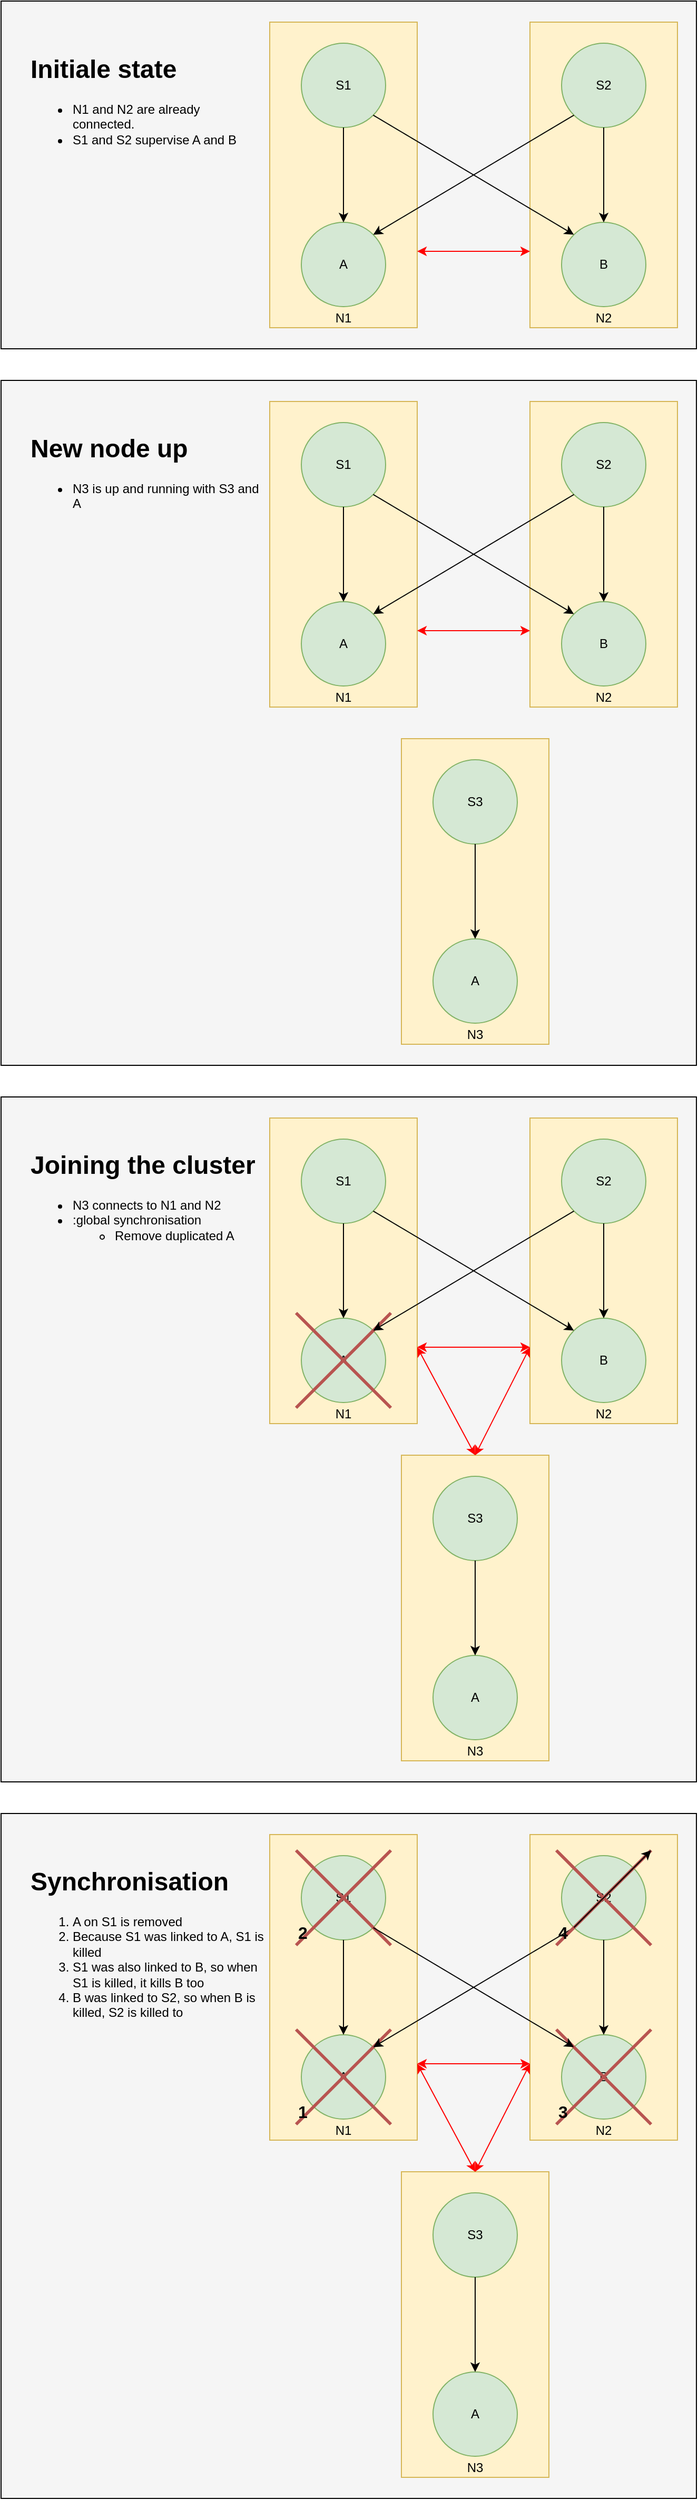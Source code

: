 <mxfile version="10.8.9" type="device"><diagram id="bKg4nq47DOigc-n0c45O" name="Page-1"><mxGraphModel dx="1158" dy="855" grid="1" gridSize="10" guides="1" tooltips="1" connect="1" arrows="1" fold="1" page="1" pageScale="1" pageWidth="827" pageHeight="1169" background="#ffffff" math="1" shadow="0"><root><mxCell id="0"/><mxCell id="1" parent="0"/><mxCell id="fIxPRRmtzJevhgn5QhM--82" value="" style="group" vertex="1" connectable="0" parent="1"><mxGeometry x="78" y="40" width="660" height="330" as="geometry"/></mxCell><mxCell id="fIxPRRmtzJevhgn5QhM--25" value="" style="rounded=0;whiteSpace=wrap;html=1;fontColor=#333333;fillColor=#f5f5f5;strokeColor=#000000;glass=0;comic=0;shadow=0;" vertex="1" parent="fIxPRRmtzJevhgn5QhM--82"><mxGeometry width="660" height="330" as="geometry"/></mxCell><mxCell id="fIxPRRmtzJevhgn5QhM--28" value="?" style="group" vertex="1" connectable="0" parent="fIxPRRmtzJevhgn5QhM--82"><mxGeometry x="502" y="20" width="140" height="290" as="geometry"/></mxCell><mxCell id="fIxPRRmtzJevhgn5QhM--1" value="&lt;font color=&quot;#000000&quot;&gt;N2&lt;/font&gt;" style="rounded=0;whiteSpace=wrap;html=1;fillColor=#fff2cc;strokeColor=#d6b656;verticalAlign=bottom;" vertex="1" parent="fIxPRRmtzJevhgn5QhM--28"><mxGeometry width="140" height="290" as="geometry"/></mxCell><mxCell id="fIxPRRmtzJevhgn5QhM--2" value="&lt;font color=&quot;#000000&quot;&gt;S2&lt;/font&gt;" style="ellipse;whiteSpace=wrap;html=1;aspect=fixed;fillColor=#d5e8d4;strokeColor=#82b366;" vertex="1" parent="fIxPRRmtzJevhgn5QhM--28"><mxGeometry x="30" y="20" width="80" height="80" as="geometry"/></mxCell><mxCell id="fIxPRRmtzJevhgn5QhM--3" value="&lt;font color=&quot;#000000&quot;&gt;B&lt;/font&gt;" style="ellipse;whiteSpace=wrap;html=1;aspect=fixed;fillColor=#d5e8d4;strokeColor=#82b366;" vertex="1" parent="fIxPRRmtzJevhgn5QhM--28"><mxGeometry x="30" y="190" width="80" height="80" as="geometry"/></mxCell><mxCell id="fIxPRRmtzJevhgn5QhM--12" value="" style="endArrow=classic;html=1;strokeColor=#000000;exitX=0.5;exitY=1;exitDx=0;exitDy=0;entryX=0.5;entryY=0;entryDx=0;entryDy=0;" edge="1" parent="fIxPRRmtzJevhgn5QhM--28" source="fIxPRRmtzJevhgn5QhM--2" target="fIxPRRmtzJevhgn5QhM--3"><mxGeometry width="50" height="50" relative="1" as="geometry"><mxPoint x="90" y="100" as="sourcePoint"/><mxPoint x="90" y="190" as="targetPoint"/></mxGeometry></mxCell><mxCell id="fIxPRRmtzJevhgn5QhM--29" value="" style="group" vertex="1" connectable="0" parent="fIxPRRmtzJevhgn5QhM--82"><mxGeometry x="255" y="20" width="140" height="290" as="geometry"/></mxCell><mxCell id="fIxPRRmtzJevhgn5QhM--4" value="&lt;font color=&quot;#000000&quot;&gt;N1&lt;/font&gt;" style="rounded=0;whiteSpace=wrap;html=1;fillColor=#fff2cc;strokeColor=#d6b656;horizontal=1;labelPosition=center;verticalLabelPosition=middle;align=center;verticalAlign=bottom;" vertex="1" parent="fIxPRRmtzJevhgn5QhM--29"><mxGeometry width="140" height="290" as="geometry"/></mxCell><mxCell id="fIxPRRmtzJevhgn5QhM--5" value="&lt;font color=&quot;#000000&quot;&gt;S1&lt;/font&gt;" style="ellipse;whiteSpace=wrap;html=1;aspect=fixed;fillColor=#d5e8d4;strokeColor=#82b366;" vertex="1" parent="fIxPRRmtzJevhgn5QhM--29"><mxGeometry x="30" y="20" width="80" height="80" as="geometry"/></mxCell><mxCell id="fIxPRRmtzJevhgn5QhM--6" value="&lt;font color=&quot;#000000&quot;&gt;A&lt;/font&gt;" style="ellipse;whiteSpace=wrap;html=1;aspect=fixed;fillColor=#d5e8d4;strokeColor=#82b366;" vertex="1" parent="fIxPRRmtzJevhgn5QhM--29"><mxGeometry x="30" y="190" width="80" height="80" as="geometry"/></mxCell><mxCell id="fIxPRRmtzJevhgn5QhM--11" value="" style="endArrow=classic;html=1;strokeColor=#000000;exitX=0.5;exitY=1;exitDx=0;exitDy=0;" edge="1" parent="fIxPRRmtzJevhgn5QhM--29" source="fIxPRRmtzJevhgn5QhM--5" target="fIxPRRmtzJevhgn5QhM--6"><mxGeometry width="50" height="50" relative="1" as="geometry"><mxPoint x="252" y="98" as="sourcePoint"/><mxPoint x="111" y="215" as="targetPoint"/></mxGeometry></mxCell><mxCell id="fIxPRRmtzJevhgn5QhM--23" value="" style="endArrow=classic;startArrow=classic;html=1;strokeColor=#FF0000;entryX=0;entryY=0.75;entryDx=0;entryDy=0;exitX=1;exitY=0.75;exitDx=0;exitDy=0;" edge="1" parent="fIxPRRmtzJevhgn5QhM--82" source="fIxPRRmtzJevhgn5QhM--4" target="fIxPRRmtzJevhgn5QhM--1"><mxGeometry width="50" height="50" relative="1" as="geometry"><mxPoint x="172" y="330" as="sourcePoint"/><mxPoint x="222" y="280" as="targetPoint"/></mxGeometry></mxCell><mxCell id="fIxPRRmtzJevhgn5QhM--7" value="" style="endArrow=classic;html=1;strokeColor=#000000;entryX=0;entryY=0;entryDx=0;entryDy=0;exitX=1;exitY=1;exitDx=0;exitDy=0;" edge="1" parent="fIxPRRmtzJevhgn5QhM--82" source="fIxPRRmtzJevhgn5QhM--5" target="fIxPRRmtzJevhgn5QhM--3"><mxGeometry width="50" height="50" relative="1" as="geometry"><mxPoint x="412" y="110" as="sourcePoint"/><mxPoint x="482" y="340" as="targetPoint"/></mxGeometry></mxCell><mxCell id="fIxPRRmtzJevhgn5QhM--10" value="" style="endArrow=classic;html=1;strokeColor=#000000;exitX=0;exitY=1;exitDx=0;exitDy=0;entryX=1;entryY=0;entryDx=0;entryDy=0;" edge="1" parent="fIxPRRmtzJevhgn5QhM--82" source="fIxPRRmtzJevhgn5QhM--2" target="fIxPRRmtzJevhgn5QhM--6"><mxGeometry width="50" height="50" relative="1" as="geometry"><mxPoint x="412.446" y="115.943" as="sourcePoint"/><mxPoint x="403" y="225" as="targetPoint"/></mxGeometry></mxCell><mxCell id="fIxPRRmtzJevhgn5QhM--30" value="&lt;h1&gt;Initiale state&lt;/h1&gt;&lt;p&gt;&lt;ul&gt;&lt;li&gt;N1 and N2 are already connected.&lt;br&gt;&lt;/li&gt;&lt;li&gt;S1 and S2 supervise A and B&lt;/li&gt;&lt;/ul&gt;&lt;/p&gt;" style="text;html=1;strokeColor=none;fillColor=none;spacing=5;spacingTop=-20;whiteSpace=wrap;overflow=hidden;rounded=0;fontColor=#000000;" vertex="1" parent="fIxPRRmtzJevhgn5QhM--82"><mxGeometry x="23" y="45" width="230" height="245" as="geometry"/></mxCell><mxCell id="fIxPRRmtzJevhgn5QhM--83" value="" style="group" vertex="1" connectable="0" parent="1"><mxGeometry x="78" y="400" width="660" height="650" as="geometry"/></mxCell><mxCell id="fIxPRRmtzJevhgn5QhM--61" value="" style="rounded=0;whiteSpace=wrap;html=1;fontColor=#333333;fillColor=#f5f5f5;strokeColor=#000000;glass=0;" vertex="1" parent="fIxPRRmtzJevhgn5QhM--83"><mxGeometry width="660" height="650" as="geometry"/></mxCell><mxCell id="fIxPRRmtzJevhgn5QhM--63" value="?" style="group" vertex="1" connectable="0" parent="fIxPRRmtzJevhgn5QhM--83"><mxGeometry x="502" y="20" width="140" height="290" as="geometry"/></mxCell><mxCell id="fIxPRRmtzJevhgn5QhM--64" value="&lt;font color=&quot;#000000&quot;&gt;N2&lt;/font&gt;" style="rounded=0;whiteSpace=wrap;html=1;fillColor=#fff2cc;strokeColor=#d6b656;verticalAlign=bottom;" vertex="1" parent="fIxPRRmtzJevhgn5QhM--63"><mxGeometry width="140" height="290" as="geometry"/></mxCell><mxCell id="fIxPRRmtzJevhgn5QhM--65" value="&lt;font color=&quot;#000000&quot;&gt;S2&lt;/font&gt;" style="ellipse;whiteSpace=wrap;html=1;aspect=fixed;fillColor=#d5e8d4;strokeColor=#82b366;" vertex="1" parent="fIxPRRmtzJevhgn5QhM--63"><mxGeometry x="30" y="20" width="80" height="80" as="geometry"/></mxCell><mxCell id="fIxPRRmtzJevhgn5QhM--66" value="&lt;font color=&quot;#000000&quot;&gt;B&lt;/font&gt;" style="ellipse;whiteSpace=wrap;html=1;aspect=fixed;fillColor=#d5e8d4;strokeColor=#82b366;" vertex="1" parent="fIxPRRmtzJevhgn5QhM--63"><mxGeometry x="30" y="190" width="80" height="80" as="geometry"/></mxCell><mxCell id="fIxPRRmtzJevhgn5QhM--67" value="" style="endArrow=classic;html=1;strokeColor=#000000;exitX=0.5;exitY=1;exitDx=0;exitDy=0;entryX=0.5;entryY=0;entryDx=0;entryDy=0;" edge="1" parent="fIxPRRmtzJevhgn5QhM--63" source="fIxPRRmtzJevhgn5QhM--65" target="fIxPRRmtzJevhgn5QhM--66"><mxGeometry width="50" height="50" relative="1" as="geometry"><mxPoint x="90" y="100" as="sourcePoint"/><mxPoint x="90" y="190" as="targetPoint"/></mxGeometry></mxCell><mxCell id="fIxPRRmtzJevhgn5QhM--68" value="" style="group" vertex="1" connectable="0" parent="fIxPRRmtzJevhgn5QhM--83"><mxGeometry x="255" y="20" width="140" height="290" as="geometry"/></mxCell><mxCell id="fIxPRRmtzJevhgn5QhM--69" value="&lt;font color=&quot;#000000&quot;&gt;N1&lt;/font&gt;" style="rounded=0;whiteSpace=wrap;html=1;fillColor=#fff2cc;strokeColor=#d6b656;horizontal=1;labelPosition=center;verticalLabelPosition=middle;align=center;verticalAlign=bottom;" vertex="1" parent="fIxPRRmtzJevhgn5QhM--68"><mxGeometry width="140" height="290" as="geometry"/></mxCell><mxCell id="fIxPRRmtzJevhgn5QhM--70" value="&lt;font color=&quot;#000000&quot;&gt;S1&lt;/font&gt;" style="ellipse;whiteSpace=wrap;html=1;aspect=fixed;fillColor=#d5e8d4;strokeColor=#82b366;" vertex="1" parent="fIxPRRmtzJevhgn5QhM--68"><mxGeometry x="30" y="20" width="80" height="80" as="geometry"/></mxCell><mxCell id="fIxPRRmtzJevhgn5QhM--71" value="&lt;font color=&quot;#000000&quot;&gt;A&lt;/font&gt;" style="ellipse;whiteSpace=wrap;html=1;aspect=fixed;fillColor=#d5e8d4;strokeColor=#82b366;" vertex="1" parent="fIxPRRmtzJevhgn5QhM--68"><mxGeometry x="30" y="190" width="80" height="80" as="geometry"/></mxCell><mxCell id="fIxPRRmtzJevhgn5QhM--72" value="" style="endArrow=classic;html=1;strokeColor=#000000;exitX=0.5;exitY=1;exitDx=0;exitDy=0;" edge="1" parent="fIxPRRmtzJevhgn5QhM--68" source="fIxPRRmtzJevhgn5QhM--70" target="fIxPRRmtzJevhgn5QhM--71"><mxGeometry width="50" height="50" relative="1" as="geometry"><mxPoint x="252" y="98" as="sourcePoint"/><mxPoint x="111" y="215" as="targetPoint"/></mxGeometry></mxCell><mxCell id="fIxPRRmtzJevhgn5QhM--62" value="" style="endArrow=classic;startArrow=classic;html=1;strokeColor=#FF0000;entryX=0;entryY=0.75;entryDx=0;entryDy=0;exitX=1;exitY=0.75;exitDx=0;exitDy=0;" edge="1" parent="fIxPRRmtzJevhgn5QhM--83" source="fIxPRRmtzJevhgn5QhM--69" target="fIxPRRmtzJevhgn5QhM--64"><mxGeometry width="50" height="50" relative="1" as="geometry"><mxPoint x="172" y="330" as="sourcePoint"/><mxPoint x="222" y="280" as="targetPoint"/></mxGeometry></mxCell><mxCell id="fIxPRRmtzJevhgn5QhM--73" value="" style="endArrow=classic;html=1;strokeColor=#000000;entryX=0;entryY=0;entryDx=0;entryDy=0;exitX=1;exitY=1;exitDx=0;exitDy=0;" edge="1" parent="fIxPRRmtzJevhgn5QhM--83" source="fIxPRRmtzJevhgn5QhM--70" target="fIxPRRmtzJevhgn5QhM--66"><mxGeometry width="50" height="50" relative="1" as="geometry"><mxPoint x="412" y="110" as="sourcePoint"/><mxPoint x="482" y="340" as="targetPoint"/></mxGeometry></mxCell><mxCell id="fIxPRRmtzJevhgn5QhM--74" value="" style="endArrow=classic;html=1;strokeColor=#000000;exitX=0;exitY=1;exitDx=0;exitDy=0;entryX=1;entryY=0;entryDx=0;entryDy=0;" edge="1" parent="fIxPRRmtzJevhgn5QhM--83" source="fIxPRRmtzJevhgn5QhM--65" target="fIxPRRmtzJevhgn5QhM--71"><mxGeometry width="50" height="50" relative="1" as="geometry"><mxPoint x="412.446" y="115.943" as="sourcePoint"/><mxPoint x="403" y="225" as="targetPoint"/></mxGeometry></mxCell><mxCell id="fIxPRRmtzJevhgn5QhM--75" value="&lt;h1&gt;New node up&lt;/h1&gt;&lt;p&gt;&lt;/p&gt;&lt;ul&gt;&lt;li&gt;N3 is up and running with S3 and A&lt;/li&gt;&lt;/ul&gt;&lt;p&gt;&lt;/p&gt;" style="text;html=1;strokeColor=none;fillColor=none;spacing=5;spacingTop=-20;whiteSpace=wrap;overflow=hidden;rounded=0;fontColor=#000000;" vertex="1" parent="fIxPRRmtzJevhgn5QhM--83"><mxGeometry x="23" y="45" width="230" height="245" as="geometry"/></mxCell><mxCell id="fIxPRRmtzJevhgn5QhM--77" value="" style="group" vertex="1" connectable="0" parent="fIxPRRmtzJevhgn5QhM--83"><mxGeometry x="380" y="340" width="140" height="290" as="geometry"/></mxCell><mxCell id="fIxPRRmtzJevhgn5QhM--78" value="&lt;font color=&quot;#000000&quot;&gt;N3&lt;/font&gt;" style="rounded=0;whiteSpace=wrap;html=1;fillColor=#fff2cc;strokeColor=#d6b656;horizontal=1;labelPosition=center;verticalLabelPosition=middle;align=center;verticalAlign=bottom;" vertex="1" parent="fIxPRRmtzJevhgn5QhM--77"><mxGeometry width="140" height="290" as="geometry"/></mxCell><mxCell id="fIxPRRmtzJevhgn5QhM--79" value="&lt;font color=&quot;#000000&quot;&gt;S3&lt;/font&gt;" style="ellipse;whiteSpace=wrap;html=1;aspect=fixed;fillColor=#d5e8d4;strokeColor=#82b366;" vertex="1" parent="fIxPRRmtzJevhgn5QhM--77"><mxGeometry x="30" y="20" width="80" height="80" as="geometry"/></mxCell><mxCell id="fIxPRRmtzJevhgn5QhM--80" value="&lt;font color=&quot;#000000&quot;&gt;A&lt;/font&gt;" style="ellipse;whiteSpace=wrap;html=1;aspect=fixed;fillColor=#d5e8d4;strokeColor=#82b366;" vertex="1" parent="fIxPRRmtzJevhgn5QhM--77"><mxGeometry x="30" y="190" width="80" height="80" as="geometry"/></mxCell><mxCell id="fIxPRRmtzJevhgn5QhM--81" value="" style="endArrow=classic;html=1;strokeColor=#000000;exitX=0.5;exitY=1;exitDx=0;exitDy=0;" edge="1" parent="fIxPRRmtzJevhgn5QhM--77" source="fIxPRRmtzJevhgn5QhM--79" target="fIxPRRmtzJevhgn5QhM--80"><mxGeometry width="50" height="50" relative="1" as="geometry"><mxPoint x="252" y="98" as="sourcePoint"/><mxPoint x="111" y="215" as="targetPoint"/></mxGeometry></mxCell><mxCell id="fIxPRRmtzJevhgn5QhM--107" value="" style="group" vertex="1" connectable="0" parent="1"><mxGeometry x="78" y="1080" width="660" height="650" as="geometry"/></mxCell><mxCell id="fIxPRRmtzJevhgn5QhM--84" value="\" style="group" vertex="1" connectable="0" parent="fIxPRRmtzJevhgn5QhM--107"><mxGeometry width="660" height="650" as="geometry"/></mxCell><mxCell id="fIxPRRmtzJevhgn5QhM--85" value="" style="rounded=0;whiteSpace=wrap;html=1;fontColor=#333333;fillColor=#f5f5f5;strokeColor=#000000;glass=0;" vertex="1" parent="fIxPRRmtzJevhgn5QhM--84"><mxGeometry width="660" height="650" as="geometry"/></mxCell><mxCell id="fIxPRRmtzJevhgn5QhM--86" value="?" style="group" vertex="1" connectable="0" parent="fIxPRRmtzJevhgn5QhM--84"><mxGeometry x="502" y="20" width="140" height="290" as="geometry"/></mxCell><mxCell id="fIxPRRmtzJevhgn5QhM--87" value="&lt;font color=&quot;#000000&quot;&gt;N2&lt;/font&gt;" style="rounded=0;whiteSpace=wrap;html=1;fillColor=#fff2cc;strokeColor=#d6b656;verticalAlign=bottom;" vertex="1" parent="fIxPRRmtzJevhgn5QhM--86"><mxGeometry width="140" height="290" as="geometry"/></mxCell><mxCell id="fIxPRRmtzJevhgn5QhM--88" value="&lt;font color=&quot;#000000&quot;&gt;S2&lt;/font&gt;" style="ellipse;whiteSpace=wrap;html=1;aspect=fixed;fillColor=#d5e8d4;strokeColor=#82b366;" vertex="1" parent="fIxPRRmtzJevhgn5QhM--86"><mxGeometry x="30" y="20" width="80" height="80" as="geometry"/></mxCell><mxCell id="fIxPRRmtzJevhgn5QhM--89" value="&lt;font color=&quot;#000000&quot;&gt;B&lt;/font&gt;" style="ellipse;whiteSpace=wrap;html=1;aspect=fixed;fillColor=#d5e8d4;strokeColor=#82b366;" vertex="1" parent="fIxPRRmtzJevhgn5QhM--86"><mxGeometry x="30" y="190" width="80" height="80" as="geometry"/></mxCell><mxCell id="fIxPRRmtzJevhgn5QhM--90" value="" style="endArrow=classic;html=1;strokeColor=#000000;exitX=0.5;exitY=1;exitDx=0;exitDy=0;entryX=0.5;entryY=0;entryDx=0;entryDy=0;" edge="1" parent="fIxPRRmtzJevhgn5QhM--86" source="fIxPRRmtzJevhgn5QhM--88" target="fIxPRRmtzJevhgn5QhM--89"><mxGeometry width="50" height="50" relative="1" as="geometry"><mxPoint x="90" y="100" as="sourcePoint"/><mxPoint x="90" y="190" as="targetPoint"/></mxGeometry></mxCell><mxCell id="fIxPRRmtzJevhgn5QhM--91" value="" style="group" vertex="1" connectable="0" parent="fIxPRRmtzJevhgn5QhM--84"><mxGeometry x="255" y="20" width="140" height="290" as="geometry"/></mxCell><mxCell id="fIxPRRmtzJevhgn5QhM--92" value="&lt;font color=&quot;#000000&quot;&gt;N1&lt;/font&gt;" style="rounded=0;whiteSpace=wrap;html=1;fillColor=#fff2cc;strokeColor=#d6b656;horizontal=1;labelPosition=center;verticalLabelPosition=middle;align=center;verticalAlign=bottom;" vertex="1" parent="fIxPRRmtzJevhgn5QhM--91"><mxGeometry width="140" height="290" as="geometry"/></mxCell><mxCell id="fIxPRRmtzJevhgn5QhM--93" value="&lt;font color=&quot;#000000&quot;&gt;S1&lt;/font&gt;" style="ellipse;whiteSpace=wrap;html=1;aspect=fixed;fillColor=#d5e8d4;strokeColor=#82b366;" vertex="1" parent="fIxPRRmtzJevhgn5QhM--91"><mxGeometry x="30" y="20" width="80" height="80" as="geometry"/></mxCell><mxCell id="fIxPRRmtzJevhgn5QhM--94" value="&lt;font color=&quot;#000000&quot;&gt;A&lt;/font&gt;" style="ellipse;whiteSpace=wrap;html=1;aspect=fixed;fillColor=#d5e8d4;strokeColor=#82b366;" vertex="1" parent="fIxPRRmtzJevhgn5QhM--91"><mxGeometry x="30" y="190" width="80" height="80" as="geometry"/></mxCell><mxCell id="fIxPRRmtzJevhgn5QhM--95" value="" style="endArrow=classic;html=1;strokeColor=#000000;exitX=0.5;exitY=1;exitDx=0;exitDy=0;" edge="1" parent="fIxPRRmtzJevhgn5QhM--91" source="fIxPRRmtzJevhgn5QhM--93" target="fIxPRRmtzJevhgn5QhM--94"><mxGeometry width="50" height="50" relative="1" as="geometry"><mxPoint x="252" y="98" as="sourcePoint"/><mxPoint x="111" y="215" as="targetPoint"/></mxGeometry></mxCell><mxCell id="fIxPRRmtzJevhgn5QhM--138" value="" style="shape=umlDestroy;whiteSpace=wrap;html=1;strokeWidth=3;rounded=0;shadow=0;glass=0;comic=0;fillColor=#f8cecc;strokeColor=#b85450;" vertex="1" parent="fIxPRRmtzJevhgn5QhM--91"><mxGeometry x="25" y="185" width="90" height="90" as="geometry"/></mxCell><mxCell id="fIxPRRmtzJevhgn5QhM--96" value="" style="endArrow=classic;startArrow=classic;html=1;strokeColor=#FF0000;entryX=0;entryY=0.75;entryDx=0;entryDy=0;exitX=1;exitY=0.75;exitDx=0;exitDy=0;" edge="1" parent="fIxPRRmtzJevhgn5QhM--84" source="fIxPRRmtzJevhgn5QhM--92" target="fIxPRRmtzJevhgn5QhM--87"><mxGeometry width="50" height="50" relative="1" as="geometry"><mxPoint x="172" y="330" as="sourcePoint"/><mxPoint x="222" y="280" as="targetPoint"/></mxGeometry></mxCell><mxCell id="fIxPRRmtzJevhgn5QhM--97" value="" style="endArrow=classic;html=1;strokeColor=#000000;entryX=0;entryY=0;entryDx=0;entryDy=0;exitX=1;exitY=1;exitDx=0;exitDy=0;" edge="1" parent="fIxPRRmtzJevhgn5QhM--84" source="fIxPRRmtzJevhgn5QhM--93" target="fIxPRRmtzJevhgn5QhM--89"><mxGeometry width="50" height="50" relative="1" as="geometry"><mxPoint x="412" y="110" as="sourcePoint"/><mxPoint x="482" y="340" as="targetPoint"/></mxGeometry></mxCell><mxCell id="fIxPRRmtzJevhgn5QhM--98" value="" style="endArrow=classic;html=1;strokeColor=#000000;exitX=0;exitY=1;exitDx=0;exitDy=0;entryX=1;entryY=0;entryDx=0;entryDy=0;" edge="1" parent="fIxPRRmtzJevhgn5QhM--84" source="fIxPRRmtzJevhgn5QhM--88" target="fIxPRRmtzJevhgn5QhM--94"><mxGeometry width="50" height="50" relative="1" as="geometry"><mxPoint x="412.446" y="115.943" as="sourcePoint"/><mxPoint x="403" y="225" as="targetPoint"/></mxGeometry></mxCell><mxCell id="fIxPRRmtzJevhgn5QhM--99" value="&lt;h1&gt;Joining the cluster&lt;/h1&gt;&lt;p&gt;&lt;/p&gt;&lt;ul&gt;&lt;li&gt;N3 connects to N1 and N2&lt;/li&gt;&lt;li&gt;:global synchronisation&lt;/li&gt;&lt;ul&gt;&lt;li&gt;Remove duplicated A&lt;/li&gt;&lt;/ul&gt;&lt;/ul&gt;&lt;p&gt;&lt;/p&gt;" style="text;html=1;strokeColor=none;fillColor=none;spacing=5;spacingTop=-20;whiteSpace=wrap;overflow=hidden;rounded=0;fontColor=#000000;" vertex="1" parent="fIxPRRmtzJevhgn5QhM--84"><mxGeometry x="23" y="45" width="230" height="245" as="geometry"/></mxCell><mxCell id="fIxPRRmtzJevhgn5QhM--100" value="" style="group" vertex="1" connectable="0" parent="fIxPRRmtzJevhgn5QhM--84"><mxGeometry x="380" y="340" width="140" height="290" as="geometry"/></mxCell><mxCell id="fIxPRRmtzJevhgn5QhM--101" value="&lt;font color=&quot;#000000&quot;&gt;N3&lt;/font&gt;" style="rounded=0;whiteSpace=wrap;html=1;fillColor=#fff2cc;strokeColor=#d6b656;horizontal=1;labelPosition=center;verticalLabelPosition=middle;align=center;verticalAlign=bottom;" vertex="1" parent="fIxPRRmtzJevhgn5QhM--100"><mxGeometry width="140" height="290" as="geometry"/></mxCell><mxCell id="fIxPRRmtzJevhgn5QhM--102" value="&lt;font color=&quot;#000000&quot;&gt;S3&lt;/font&gt;" style="ellipse;whiteSpace=wrap;html=1;aspect=fixed;fillColor=#d5e8d4;strokeColor=#82b366;" vertex="1" parent="fIxPRRmtzJevhgn5QhM--100"><mxGeometry x="30" y="20" width="80" height="80" as="geometry"/></mxCell><mxCell id="fIxPRRmtzJevhgn5QhM--103" value="&lt;font color=&quot;#000000&quot;&gt;A&lt;/font&gt;" style="ellipse;whiteSpace=wrap;html=1;aspect=fixed;fillColor=#d5e8d4;strokeColor=#82b366;" vertex="1" parent="fIxPRRmtzJevhgn5QhM--100"><mxGeometry x="30" y="190" width="80" height="80" as="geometry"/></mxCell><mxCell id="fIxPRRmtzJevhgn5QhM--104" value="" style="endArrow=classic;html=1;strokeColor=#000000;exitX=0.5;exitY=1;exitDx=0;exitDy=0;" edge="1" parent="fIxPRRmtzJevhgn5QhM--100" source="fIxPRRmtzJevhgn5QhM--102" target="fIxPRRmtzJevhgn5QhM--103"><mxGeometry width="50" height="50" relative="1" as="geometry"><mxPoint x="252" y="98" as="sourcePoint"/><mxPoint x="111" y="215" as="targetPoint"/></mxGeometry></mxCell><mxCell id="fIxPRRmtzJevhgn5QhM--105" value="" style="endArrow=classic;startArrow=classic;html=1;strokeColor=#FF0000;entryX=0;entryY=0.75;entryDx=0;entryDy=0;exitX=0.5;exitY=0;exitDx=0;exitDy=0;" edge="1" parent="fIxPRRmtzJevhgn5QhM--84" source="fIxPRRmtzJevhgn5QhM--101" target="fIxPRRmtzJevhgn5QhM--87"><mxGeometry width="50" height="50" relative="1" as="geometry"><mxPoint x="405" y="248" as="sourcePoint"/><mxPoint x="512" y="248" as="targetPoint"/></mxGeometry></mxCell><mxCell id="fIxPRRmtzJevhgn5QhM--106" value="" style="endArrow=classic;startArrow=classic;html=1;strokeColor=#FF0000;entryX=1;entryY=0.75;entryDx=0;entryDy=0;exitX=0.5;exitY=0;exitDx=0;exitDy=0;" edge="1" parent="fIxPRRmtzJevhgn5QhM--84" source="fIxPRRmtzJevhgn5QhM--101" target="fIxPRRmtzJevhgn5QhM--92"><mxGeometry width="50" height="50" relative="1" as="geometry"><mxPoint x="460" y="350" as="sourcePoint"/><mxPoint x="512" y="248" as="targetPoint"/></mxGeometry></mxCell><mxCell id="fIxPRRmtzJevhgn5QhM--108" value="" style="group" vertex="1" connectable="0" parent="1"><mxGeometry x="78" y="1760" width="660" height="650" as="geometry"/></mxCell><mxCell id="fIxPRRmtzJevhgn5QhM--109" value="\" style="group" vertex="1" connectable="0" parent="fIxPRRmtzJevhgn5QhM--108"><mxGeometry width="660" height="650" as="geometry"/></mxCell><mxCell id="fIxPRRmtzJevhgn5QhM--110" value="" style="rounded=0;whiteSpace=wrap;html=1;fontColor=#333333;fillColor=#f5f5f5;strokeColor=#000000;glass=0;" vertex="1" parent="fIxPRRmtzJevhgn5QhM--109"><mxGeometry width="660" height="650" as="geometry"/></mxCell><mxCell id="fIxPRRmtzJevhgn5QhM--111" value="?" style="group" vertex="1" connectable="0" parent="fIxPRRmtzJevhgn5QhM--109"><mxGeometry x="502" y="20" width="140" height="290" as="geometry"/></mxCell><mxCell id="fIxPRRmtzJevhgn5QhM--112" value="&lt;font color=&quot;#000000&quot;&gt;N2&lt;/font&gt;" style="rounded=0;whiteSpace=wrap;html=1;fillColor=#fff2cc;strokeColor=#d6b656;verticalAlign=bottom;" vertex="1" parent="fIxPRRmtzJevhgn5QhM--111"><mxGeometry width="140" height="290" as="geometry"/></mxCell><mxCell id="fIxPRRmtzJevhgn5QhM--113" value="&lt;font color=&quot;#000000&quot;&gt;S2&lt;/font&gt;" style="ellipse;whiteSpace=wrap;html=1;aspect=fixed;fillColor=#d5e8d4;strokeColor=#82b366;" vertex="1" parent="fIxPRRmtzJevhgn5QhM--111"><mxGeometry x="30" y="20" width="80" height="80" as="geometry"/></mxCell><mxCell id="fIxPRRmtzJevhgn5QhM--114" value="&lt;font color=&quot;#000000&quot;&gt;B&lt;/font&gt;" style="ellipse;whiteSpace=wrap;html=1;aspect=fixed;fillColor=#d5e8d4;strokeColor=#82b366;" vertex="1" parent="fIxPRRmtzJevhgn5QhM--111"><mxGeometry x="30" y="190" width="80" height="80" as="geometry"/></mxCell><mxCell id="fIxPRRmtzJevhgn5QhM--115" value="" style="endArrow=classic;html=1;strokeColor=#000000;exitX=0.5;exitY=1;exitDx=0;exitDy=0;entryX=0.5;entryY=0;entryDx=0;entryDy=0;" edge="1" parent="fIxPRRmtzJevhgn5QhM--111" source="fIxPRRmtzJevhgn5QhM--113" target="fIxPRRmtzJevhgn5QhM--114"><mxGeometry width="50" height="50" relative="1" as="geometry"><mxPoint x="90" y="100" as="sourcePoint"/><mxPoint x="90" y="190" as="targetPoint"/></mxGeometry></mxCell><mxCell id="fIxPRRmtzJevhgn5QhM--146" value="&lt;b&gt;&lt;font color=&quot;#050505&quot; style=&quot;font-size: 16px&quot;&gt;3&lt;/font&gt;&lt;/b&gt;" style="shape=umlDestroy;whiteSpace=wrap;html=1;strokeWidth=3;rounded=0;shadow=0;glass=0;comic=0;fillColor=#f8cecc;strokeColor=#b85450;align=left;verticalAlign=bottom;" vertex="1" parent="fIxPRRmtzJevhgn5QhM--111"><mxGeometry x="25" y="185" width="90" height="90" as="geometry"/></mxCell><mxCell id="fIxPRRmtzJevhgn5QhM--116" value="" style="group" vertex="1" connectable="0" parent="fIxPRRmtzJevhgn5QhM--109"><mxGeometry x="255" y="20" width="140" height="290" as="geometry"/></mxCell><mxCell id="fIxPRRmtzJevhgn5QhM--117" value="&lt;font color=&quot;#000000&quot;&gt;N1&lt;/font&gt;" style="rounded=0;whiteSpace=wrap;html=1;fillColor=#fff2cc;strokeColor=#d6b656;horizontal=1;labelPosition=center;verticalLabelPosition=middle;align=center;verticalAlign=bottom;" vertex="1" parent="fIxPRRmtzJevhgn5QhM--116"><mxGeometry width="140" height="290" as="geometry"/></mxCell><mxCell id="fIxPRRmtzJevhgn5QhM--118" value="&lt;font color=&quot;#000000&quot;&gt;S1&lt;/font&gt;" style="ellipse;whiteSpace=wrap;html=1;aspect=fixed;fillColor=#d5e8d4;strokeColor=#82b366;" vertex="1" parent="fIxPRRmtzJevhgn5QhM--116"><mxGeometry x="30" y="20" width="80" height="80" as="geometry"/></mxCell><mxCell id="fIxPRRmtzJevhgn5QhM--119" value="&lt;font color=&quot;#000000&quot;&gt;A&lt;/font&gt;" style="ellipse;whiteSpace=wrap;html=1;aspect=fixed;fillColor=#d5e8d4;strokeColor=#82b366;" vertex="1" parent="fIxPRRmtzJevhgn5QhM--116"><mxGeometry x="30" y="190" width="80" height="80" as="geometry"/></mxCell><mxCell id="fIxPRRmtzJevhgn5QhM--120" value="" style="endArrow=classic;html=1;strokeColor=#000000;exitX=0.5;exitY=1;exitDx=0;exitDy=0;" edge="1" parent="fIxPRRmtzJevhgn5QhM--116" source="fIxPRRmtzJevhgn5QhM--118" target="fIxPRRmtzJevhgn5QhM--119"><mxGeometry width="50" height="50" relative="1" as="geometry"><mxPoint x="252" y="98" as="sourcePoint"/><mxPoint x="111" y="215" as="targetPoint"/></mxGeometry></mxCell><mxCell id="fIxPRRmtzJevhgn5QhM--136" value="&lt;b&gt;&lt;font color=&quot;#050505&quot; style=&quot;font-size: 16px&quot;&gt;1&lt;/font&gt;&lt;/b&gt;" style="shape=umlDestroy;whiteSpace=wrap;html=1;strokeWidth=3;rounded=0;shadow=0;glass=0;comic=0;fillColor=#f8cecc;strokeColor=#b85450;align=left;verticalAlign=bottom;" vertex="1" parent="fIxPRRmtzJevhgn5QhM--116"><mxGeometry x="25" y="185" width="90" height="90" as="geometry"/></mxCell><mxCell id="fIxPRRmtzJevhgn5QhM--142" value="&lt;b&gt;&lt;font color=&quot;#050505&quot; style=&quot;font-size: 16px&quot;&gt;2&lt;/font&gt;&lt;/b&gt;" style="shape=umlDestroy;whiteSpace=wrap;html=1;strokeWidth=3;rounded=0;shadow=0;glass=0;comic=0;fillColor=#f8cecc;strokeColor=#b85450;align=left;verticalAlign=bottom;" vertex="1" parent="fIxPRRmtzJevhgn5QhM--116"><mxGeometry x="25" y="15" width="90" height="90" as="geometry"/></mxCell><mxCell id="fIxPRRmtzJevhgn5QhM--121" value="" style="endArrow=classic;startArrow=classic;html=1;strokeColor=#FF0000;entryX=0;entryY=0.75;entryDx=0;entryDy=0;exitX=1;exitY=0.75;exitDx=0;exitDy=0;" edge="1" parent="fIxPRRmtzJevhgn5QhM--109" source="fIxPRRmtzJevhgn5QhM--117" target="fIxPRRmtzJevhgn5QhM--112"><mxGeometry width="50" height="50" relative="1" as="geometry"><mxPoint x="172" y="330" as="sourcePoint"/><mxPoint x="222" y="280" as="targetPoint"/></mxGeometry></mxCell><mxCell id="fIxPRRmtzJevhgn5QhM--122" value="" style="endArrow=classic;html=1;strokeColor=#000000;entryX=0;entryY=0;entryDx=0;entryDy=0;rounded=0;exitX=1;exitY=1;exitDx=0;exitDy=0;" edge="1" parent="fIxPRRmtzJevhgn5QhM--109" source="fIxPRRmtzJevhgn5QhM--118" target="fIxPRRmtzJevhgn5QhM--114"><mxGeometry width="50" height="50" relative="1" as="geometry"><mxPoint x="412" y="110" as="sourcePoint"/><mxPoint x="482" y="340" as="targetPoint"/></mxGeometry></mxCell><mxCell id="fIxPRRmtzJevhgn5QhM--123" value="" style="endArrow=classic;html=1;strokeColor=#000000;exitX=0;exitY=1;exitDx=0;exitDy=0;entryX=1;entryY=0;entryDx=0;entryDy=0;" edge="1" parent="fIxPRRmtzJevhgn5QhM--109" source="fIxPRRmtzJevhgn5QhM--113" target="fIxPRRmtzJevhgn5QhM--119"><mxGeometry width="50" height="50" relative="1" as="geometry"><mxPoint x="412.446" y="115.943" as="sourcePoint"/><mxPoint x="403" y="225" as="targetPoint"/></mxGeometry></mxCell><mxCell id="fIxPRRmtzJevhgn5QhM--124" value="&lt;h1&gt;Synchronisation&lt;/h1&gt;&lt;p&gt;&lt;/p&gt;&lt;ol&gt;&lt;li&gt;A on S1 is removed&lt;/li&gt;&lt;li&gt;Because S1 was linked to A, S1 is killed&lt;/li&gt;&lt;li&gt;S1 was also linked to B, so when S1 is killed, it kills B too&lt;/li&gt;&lt;li&gt;B was linked to S2, so when B is killed, S2 is killed to&lt;/li&gt;&lt;/ol&gt;&lt;p&gt;&lt;/p&gt;" style="text;html=1;strokeColor=none;fillColor=none;spacing=5;spacingTop=-20;whiteSpace=wrap;overflow=hidden;rounded=0;fontColor=#000000;" vertex="1" parent="fIxPRRmtzJevhgn5QhM--109"><mxGeometry x="23" y="45" width="230" height="245" as="geometry"/></mxCell><mxCell id="fIxPRRmtzJevhgn5QhM--125" value="" style="group" vertex="1" connectable="0" parent="fIxPRRmtzJevhgn5QhM--109"><mxGeometry x="380" y="340" width="140" height="290" as="geometry"/></mxCell><mxCell id="fIxPRRmtzJevhgn5QhM--126" value="&lt;font color=&quot;#000000&quot;&gt;N3&lt;/font&gt;" style="rounded=0;whiteSpace=wrap;html=1;fillColor=#fff2cc;strokeColor=#d6b656;horizontal=1;labelPosition=center;verticalLabelPosition=middle;align=center;verticalAlign=bottom;" vertex="1" parent="fIxPRRmtzJevhgn5QhM--125"><mxGeometry width="140" height="290" as="geometry"/></mxCell><mxCell id="fIxPRRmtzJevhgn5QhM--127" value="&lt;font color=&quot;#000000&quot;&gt;S3&lt;/font&gt;" style="ellipse;whiteSpace=wrap;html=1;aspect=fixed;fillColor=#d5e8d4;strokeColor=#82b366;" vertex="1" parent="fIxPRRmtzJevhgn5QhM--125"><mxGeometry x="30" y="20" width="80" height="80" as="geometry"/></mxCell><mxCell id="fIxPRRmtzJevhgn5QhM--128" value="&lt;font color=&quot;#000000&quot;&gt;A&lt;/font&gt;" style="ellipse;whiteSpace=wrap;html=1;aspect=fixed;fillColor=#d5e8d4;strokeColor=#82b366;" vertex="1" parent="fIxPRRmtzJevhgn5QhM--125"><mxGeometry x="30" y="190" width="80" height="80" as="geometry"/></mxCell><mxCell id="fIxPRRmtzJevhgn5QhM--129" value="" style="endArrow=classic;html=1;strokeColor=#000000;exitX=0.5;exitY=1;exitDx=0;exitDy=0;" edge="1" parent="fIxPRRmtzJevhgn5QhM--125" source="fIxPRRmtzJevhgn5QhM--127" target="fIxPRRmtzJevhgn5QhM--128"><mxGeometry width="50" height="50" relative="1" as="geometry"><mxPoint x="252" y="98" as="sourcePoint"/><mxPoint x="111" y="215" as="targetPoint"/></mxGeometry></mxCell><mxCell id="fIxPRRmtzJevhgn5QhM--130" value="" style="endArrow=classic;startArrow=classic;html=1;strokeColor=#FF0000;entryX=0;entryY=0.75;entryDx=0;entryDy=0;exitX=0.5;exitY=0;exitDx=0;exitDy=0;" edge="1" parent="fIxPRRmtzJevhgn5QhM--109" source="fIxPRRmtzJevhgn5QhM--126" target="fIxPRRmtzJevhgn5QhM--112"><mxGeometry width="50" height="50" relative="1" as="geometry"><mxPoint x="405" y="248" as="sourcePoint"/><mxPoint x="512" y="248" as="targetPoint"/></mxGeometry></mxCell><mxCell id="fIxPRRmtzJevhgn5QhM--131" value="" style="endArrow=classic;startArrow=classic;html=1;strokeColor=#FF0000;entryX=1;entryY=0.75;entryDx=0;entryDy=0;exitX=0.5;exitY=0;exitDx=0;exitDy=0;" edge="1" parent="fIxPRRmtzJevhgn5QhM--109" source="fIxPRRmtzJevhgn5QhM--126" target="fIxPRRmtzJevhgn5QhM--117"><mxGeometry width="50" height="50" relative="1" as="geometry"><mxPoint x="460" y="350" as="sourcePoint"/><mxPoint x="512" y="248" as="targetPoint"/></mxGeometry></mxCell><mxCell id="fIxPRRmtzJevhgn5QhM--144" value="&lt;b&gt;&lt;font color=&quot;#050505&quot; style=&quot;font-size: 16px&quot;&gt;4&lt;/font&gt;&lt;/b&gt;" style="shape=umlDestroy;whiteSpace=wrap;html=1;strokeWidth=3;rounded=0;shadow=0;glass=0;comic=0;fillColor=#f8cecc;strokeColor=#b85450;align=left;verticalAlign=bottom;" vertex="1" parent="fIxPRRmtzJevhgn5QhM--109"><mxGeometry x="527" y="35" width="90" height="90" as="geometry"/></mxCell><mxCell id="fIxPRRmtzJevhgn5QhM--145" value="" style="endArrow=classic;html=1;strokeColor=#000000;exitX=0;exitY=1;exitDx=0;exitDy=0;entryX=1;entryY=0;entryDx=0;entryDy=0;" edge="1" parent="fIxPRRmtzJevhgn5QhM--109" source="fIxPRRmtzJevhgn5QhM--113" target="fIxPRRmtzJevhgn5QhM--144"><mxGeometry width="50" height="50" relative="1" as="geometry"><mxPoint x="622" y="1868" as="sourcePoint"/><mxPoint x="431" y="1982" as="targetPoint"/></mxGeometry></mxCell></root></mxGraphModel></diagram></mxfile>